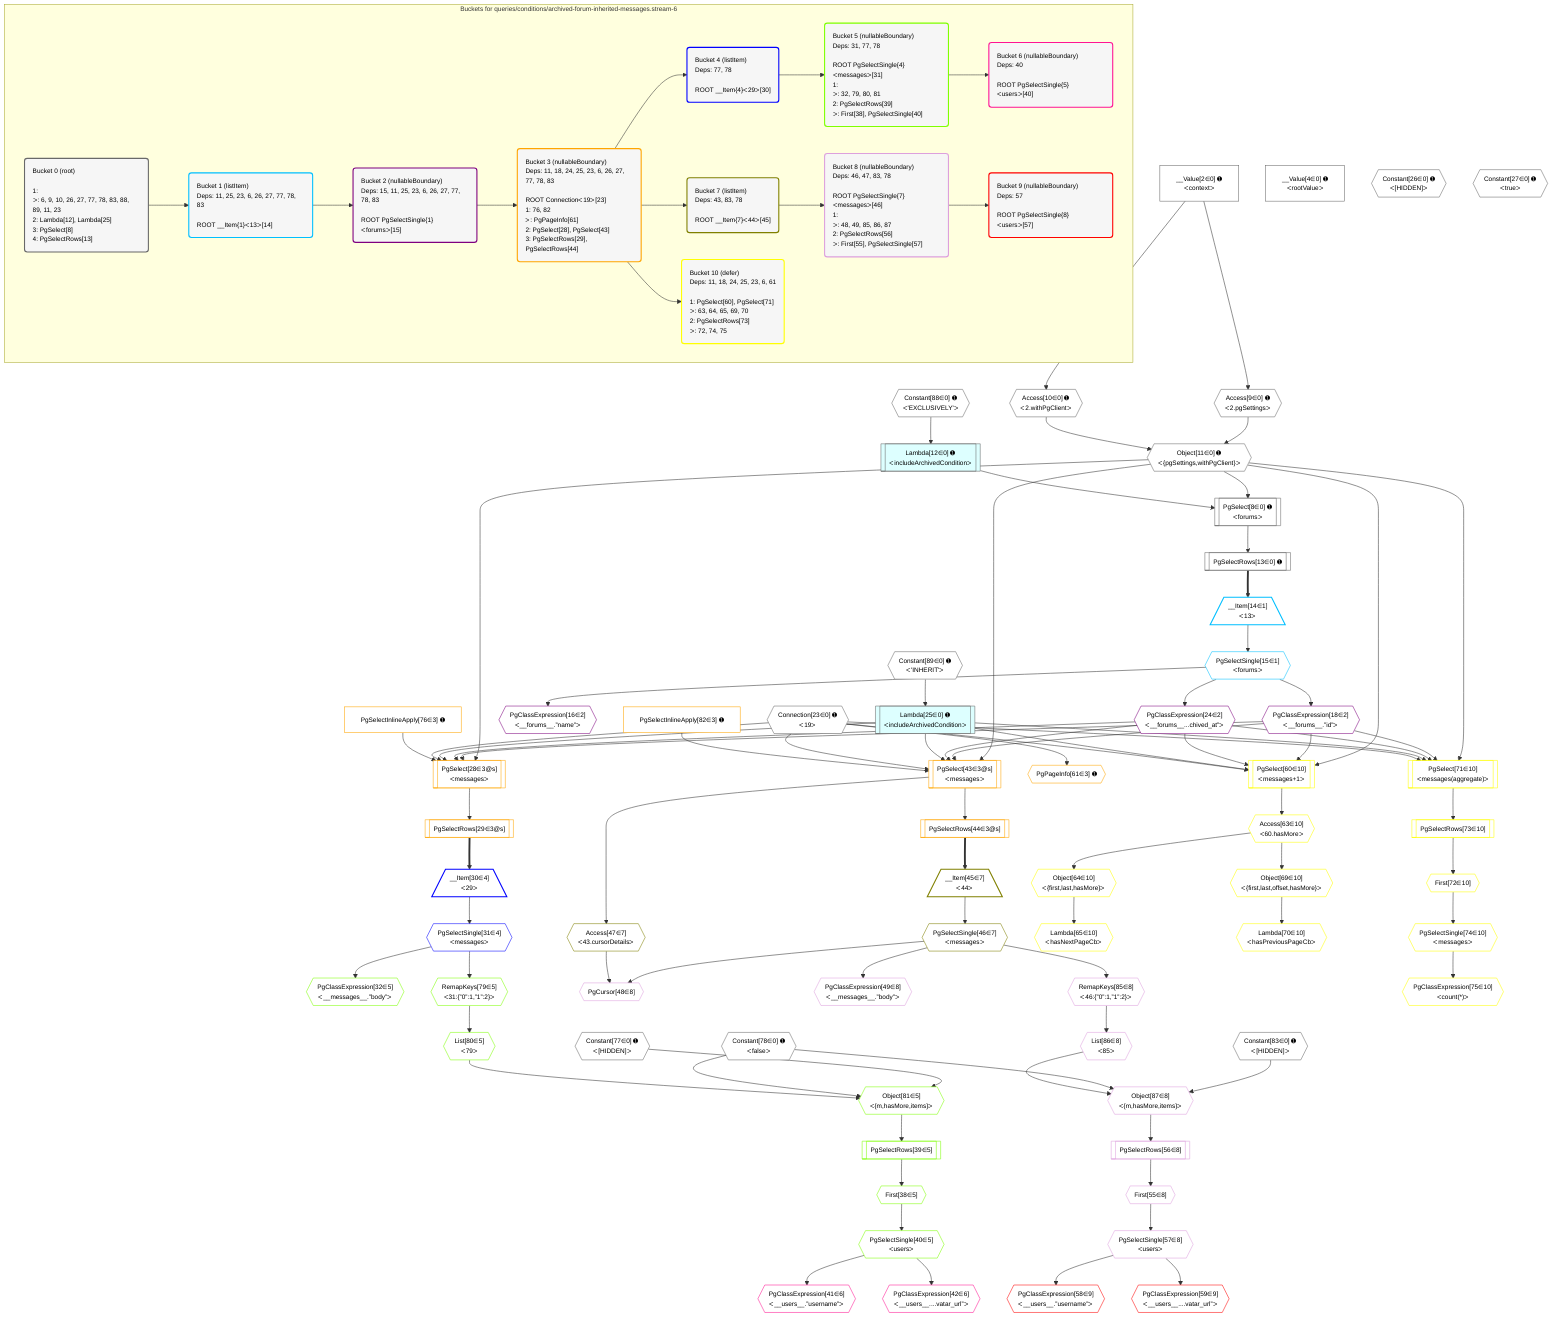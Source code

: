 %%{init: {'themeVariables': { 'fontSize': '12px'}}}%%
graph TD
    classDef path fill:#eee,stroke:#000,color:#000
    classDef plan fill:#fff,stroke-width:1px,color:#000
    classDef itemplan fill:#fff,stroke-width:2px,color:#000
    classDef unbatchedplan fill:#dff,stroke-width:1px,color:#000
    classDef sideeffectplan fill:#fcc,stroke-width:2px,color:#000
    classDef bucket fill:#f6f6f6,color:#000,stroke-width:2px,text-align:left


    %% plan dependencies
    PgSelect8[["PgSelect[8∈0] ➊<br />ᐸforumsᐳ"]]:::plan
    Object11{{"Object[11∈0] ➊<br />ᐸ{pgSettings,withPgClient}ᐳ"}}:::plan
    Lambda12[["Lambda[12∈0] ➊<br />ᐸincludeArchivedConditionᐳ"]]:::unbatchedplan
    Object11 & Lambda12 --> PgSelect8
    Access9{{"Access[9∈0] ➊<br />ᐸ2.pgSettingsᐳ"}}:::plan
    Access10{{"Access[10∈0] ➊<br />ᐸ2.withPgClientᐳ"}}:::plan
    Access9 & Access10 --> Object11
    Connection23{{"Connection[23∈0] ➊<br />ᐸ19ᐳ"}}:::plan
    __Value2["__Value[2∈0] ➊<br />ᐸcontextᐳ"]:::plan
    __Value2 --> Access9
    __Value2 --> Access10
    Constant88{{"Constant[88∈0] ➊<br />ᐸ'EXCLUSIVELY'ᐳ"}}:::plan
    Constant88 --> Lambda12
    PgSelectRows13[["PgSelectRows[13∈0] ➊"]]:::plan
    PgSelect8 --> PgSelectRows13
    Lambda25[["Lambda[25∈0] ➊<br />ᐸincludeArchivedConditionᐳ"]]:::unbatchedplan
    Constant89{{"Constant[89∈0] ➊<br />ᐸ'INHERIT'ᐳ"}}:::plan
    Constant89 --> Lambda25
    __Value4["__Value[4∈0] ➊<br />ᐸrootValueᐳ"]:::plan
    Constant26{{"Constant[26∈0] ➊<br />ᐸ[HIDDEN]ᐳ"}}:::plan
    Constant27{{"Constant[27∈0] ➊<br />ᐸtrueᐳ"}}:::plan
    Constant77{{"Constant[77∈0] ➊<br />ᐸ[HIDDEN]ᐳ"}}:::plan
    Constant78{{"Constant[78∈0] ➊<br />ᐸfalseᐳ"}}:::plan
    Constant83{{"Constant[83∈0] ➊<br />ᐸ[HIDDEN]ᐳ"}}:::plan
    __Item14[/"__Item[14∈1]<br />ᐸ13ᐳ"\]:::itemplan
    PgSelectRows13 ==> __Item14
    PgSelectSingle15{{"PgSelectSingle[15∈1]<br />ᐸforumsᐳ"}}:::plan
    __Item14 --> PgSelectSingle15
    PgClassExpression16{{"PgClassExpression[16∈2]<br />ᐸ__forums__.”name”ᐳ"}}:::plan
    PgSelectSingle15 --> PgClassExpression16
    PgClassExpression18{{"PgClassExpression[18∈2]<br />ᐸ__forums__.”id”ᐳ"}}:::plan
    PgSelectSingle15 --> PgClassExpression18
    PgClassExpression24{{"PgClassExpression[24∈2]<br />ᐸ__forums__...chived_at”ᐳ"}}:::plan
    PgSelectSingle15 --> PgClassExpression24
    PgSelect28[["PgSelect[28∈3@s]<br />ᐸmessagesᐳ"]]:::plan
    PgSelectInlineApply76["PgSelectInlineApply[76∈3] ➊"]:::plan
    Object11 & PgClassExpression18 & PgClassExpression24 & Lambda25 & Connection23 & PgSelectInlineApply76 --> PgSelect28
    PgSelect43[["PgSelect[43∈3@s]<br />ᐸmessagesᐳ"]]:::plan
    PgSelectInlineApply82["PgSelectInlineApply[82∈3] ➊"]:::plan
    Object11 & PgClassExpression18 & PgClassExpression24 & Lambda25 & Connection23 & PgSelectInlineApply82 --> PgSelect43
    PgSelectRows29[["PgSelectRows[29∈3@s]"]]:::plan
    PgSelect28 --> PgSelectRows29
    PgSelectRows44[["PgSelectRows[44∈3@s]"]]:::plan
    PgSelect43 --> PgSelectRows44
    PgPageInfo61{{"PgPageInfo[61∈3] ➊"}}:::plan
    Connection23 --> PgPageInfo61
    __Item30[/"__Item[30∈4]<br />ᐸ29ᐳ"\]:::itemplan
    PgSelectRows29 ==> __Item30
    PgSelectSingle31{{"PgSelectSingle[31∈4]<br />ᐸmessagesᐳ"}}:::plan
    __Item30 --> PgSelectSingle31
    Object81{{"Object[81∈5]<br />ᐸ{m,hasMore,items}ᐳ"}}:::plan
    List80{{"List[80∈5]<br />ᐸ79ᐳ"}}:::plan
    Constant77 & Constant78 & List80 --> Object81
    PgClassExpression32{{"PgClassExpression[32∈5]<br />ᐸ__messages__.”body”ᐳ"}}:::plan
    PgSelectSingle31 --> PgClassExpression32
    First38{{"First[38∈5]"}}:::plan
    PgSelectRows39[["PgSelectRows[39∈5]"]]:::plan
    PgSelectRows39 --> First38
    Object81 --> PgSelectRows39
    PgSelectSingle40{{"PgSelectSingle[40∈5]<br />ᐸusersᐳ"}}:::plan
    First38 --> PgSelectSingle40
    RemapKeys79{{"RemapKeys[79∈5]<br />ᐸ31:{”0”:1,”1”:2}ᐳ"}}:::plan
    PgSelectSingle31 --> RemapKeys79
    RemapKeys79 --> List80
    PgClassExpression41{{"PgClassExpression[41∈6]<br />ᐸ__users__.”username”ᐳ"}}:::plan
    PgSelectSingle40 --> PgClassExpression41
    PgClassExpression42{{"PgClassExpression[42∈6]<br />ᐸ__users__....vatar_url”ᐳ"}}:::plan
    PgSelectSingle40 --> PgClassExpression42
    __Item45[/"__Item[45∈7]<br />ᐸ44ᐳ"\]:::itemplan
    PgSelectRows44 ==> __Item45
    PgSelectSingle46{{"PgSelectSingle[46∈7]<br />ᐸmessagesᐳ"}}:::plan
    __Item45 --> PgSelectSingle46
    Access47{{"Access[47∈7]<br />ᐸ43.cursorDetailsᐳ"}}:::plan
    PgSelect43 --> Access47
    Object87{{"Object[87∈8]<br />ᐸ{m,hasMore,items}ᐳ"}}:::plan
    List86{{"List[86∈8]<br />ᐸ85ᐳ"}}:::plan
    Constant83 & Constant78 & List86 --> Object87
    PgCursor48{{"PgCursor[48∈8]"}}:::plan
    PgSelectSingle46 & Access47 --> PgCursor48
    PgClassExpression49{{"PgClassExpression[49∈8]<br />ᐸ__messages__.”body”ᐳ"}}:::plan
    PgSelectSingle46 --> PgClassExpression49
    First55{{"First[55∈8]"}}:::plan
    PgSelectRows56[["PgSelectRows[56∈8]"]]:::plan
    PgSelectRows56 --> First55
    Object87 --> PgSelectRows56
    PgSelectSingle57{{"PgSelectSingle[57∈8]<br />ᐸusersᐳ"}}:::plan
    First55 --> PgSelectSingle57
    RemapKeys85{{"RemapKeys[85∈8]<br />ᐸ46:{”0”:1,”1”:2}ᐳ"}}:::plan
    PgSelectSingle46 --> RemapKeys85
    RemapKeys85 --> List86
    PgClassExpression58{{"PgClassExpression[58∈9]<br />ᐸ__users__.”username”ᐳ"}}:::plan
    PgSelectSingle57 --> PgClassExpression58
    PgClassExpression59{{"PgClassExpression[59∈9]<br />ᐸ__users__....vatar_url”ᐳ"}}:::plan
    PgSelectSingle57 --> PgClassExpression59
    PgSelect60[["PgSelect[60∈10]<br />ᐸmessages+1ᐳ"]]:::plan
    Object11 & PgClassExpression18 & PgClassExpression24 & Lambda25 & Connection23 --> PgSelect60
    PgSelect71[["PgSelect[71∈10]<br />ᐸmessages(aggregate)ᐳ"]]:::plan
    Object11 & PgClassExpression18 & PgClassExpression24 & Lambda25 & Connection23 --> PgSelect71
    Object69{{"Object[69∈10]<br />ᐸ{first,last,offset,hasMore}ᐳ"}}:::plan
    Access63{{"Access[63∈10]<br />ᐸ60.hasMoreᐳ"}}:::plan
    Access63 --> Object69
    Object64{{"Object[64∈10]<br />ᐸ{first,last,hasMore}ᐳ"}}:::plan
    Access63 --> Object64
    PgSelect60 --> Access63
    Lambda65{{"Lambda[65∈10]<br />ᐸhasNextPageCbᐳ"}}:::plan
    Object64 --> Lambda65
    Lambda70{{"Lambda[70∈10]<br />ᐸhasPreviousPageCbᐳ"}}:::plan
    Object69 --> Lambda70
    First72{{"First[72∈10]"}}:::plan
    PgSelectRows73[["PgSelectRows[73∈10]"]]:::plan
    PgSelectRows73 --> First72
    PgSelect71 --> PgSelectRows73
    PgSelectSingle74{{"PgSelectSingle[74∈10]<br />ᐸmessagesᐳ"}}:::plan
    First72 --> PgSelectSingle74
    PgClassExpression75{{"PgClassExpression[75∈10]<br />ᐸcount(*)ᐳ"}}:::plan
    PgSelectSingle74 --> PgClassExpression75

    %% define steps

    subgraph "Buckets for queries/conditions/archived-forum-inherited-messages.stream-6"
    Bucket0("Bucket 0 (root)<br /><br />1: <br />ᐳ: 6, 9, 10, 26, 27, 77, 78, 83, 88, 89, 11, 23<br />2: Lambda[12], Lambda[25]<br />3: PgSelect[8]<br />4: PgSelectRows[13]"):::bucket
    classDef bucket0 stroke:#696969
    class Bucket0,__Value2,__Value4,PgSelect8,Access9,Access10,Object11,Lambda12,PgSelectRows13,Connection23,Lambda25,Constant26,Constant27,Constant77,Constant78,Constant83,Constant88,Constant89 bucket0
    Bucket1("Bucket 1 (listItem)<br />Deps: 11, 25, 23, 6, 26, 27, 77, 78, 83<br /><br />ROOT __Item{1}ᐸ13ᐳ[14]"):::bucket
    classDef bucket1 stroke:#00bfff
    class Bucket1,__Item14,PgSelectSingle15 bucket1
    Bucket2("Bucket 2 (nullableBoundary)<br />Deps: 15, 11, 25, 23, 6, 26, 27, 77, 78, 83<br /><br />ROOT PgSelectSingle{1}ᐸforumsᐳ[15]"):::bucket
    classDef bucket2 stroke:#7f007f
    class Bucket2,PgClassExpression16,PgClassExpression18,PgClassExpression24 bucket2
    Bucket3("Bucket 3 (nullableBoundary)<br />Deps: 11, 18, 24, 25, 23, 6, 26, 27, 77, 78, 83<br /><br />ROOT Connectionᐸ19ᐳ[23]<br />1: 76, 82<br />ᐳ: PgPageInfo[61]<br />2: PgSelect[28], PgSelect[43]<br />3: PgSelectRows[29], PgSelectRows[44]"):::bucket
    classDef bucket3 stroke:#ffa500
    class Bucket3,PgSelect28,PgSelectRows29,PgSelect43,PgSelectRows44,PgPageInfo61,PgSelectInlineApply76,PgSelectInlineApply82 bucket3
    Bucket4("Bucket 4 (listItem)<br />Deps: 77, 78<br /><br />ROOT __Item{4}ᐸ29ᐳ[30]"):::bucket
    classDef bucket4 stroke:#0000ff
    class Bucket4,__Item30,PgSelectSingle31 bucket4
    Bucket5("Bucket 5 (nullableBoundary)<br />Deps: 31, 77, 78<br /><br />ROOT PgSelectSingle{4}ᐸmessagesᐳ[31]<br />1: <br />ᐳ: 32, 79, 80, 81<br />2: PgSelectRows[39]<br />ᐳ: First[38], PgSelectSingle[40]"):::bucket
    classDef bucket5 stroke:#7fff00
    class Bucket5,PgClassExpression32,First38,PgSelectRows39,PgSelectSingle40,RemapKeys79,List80,Object81 bucket5
    Bucket6("Bucket 6 (nullableBoundary)<br />Deps: 40<br /><br />ROOT PgSelectSingle{5}ᐸusersᐳ[40]"):::bucket
    classDef bucket6 stroke:#ff1493
    class Bucket6,PgClassExpression41,PgClassExpression42 bucket6
    Bucket7("Bucket 7 (listItem)<br />Deps: 43, 83, 78<br /><br />ROOT __Item{7}ᐸ44ᐳ[45]"):::bucket
    classDef bucket7 stroke:#808000
    class Bucket7,__Item45,PgSelectSingle46,Access47 bucket7
    Bucket8("Bucket 8 (nullableBoundary)<br />Deps: 46, 47, 83, 78<br /><br />ROOT PgSelectSingle{7}ᐸmessagesᐳ[46]<br />1: <br />ᐳ: 48, 49, 85, 86, 87<br />2: PgSelectRows[56]<br />ᐳ: First[55], PgSelectSingle[57]"):::bucket
    classDef bucket8 stroke:#dda0dd
    class Bucket8,PgCursor48,PgClassExpression49,First55,PgSelectRows56,PgSelectSingle57,RemapKeys85,List86,Object87 bucket8
    Bucket9("Bucket 9 (nullableBoundary)<br />Deps: 57<br /><br />ROOT PgSelectSingle{8}ᐸusersᐳ[57]"):::bucket
    classDef bucket9 stroke:#ff0000
    class Bucket9,PgClassExpression58,PgClassExpression59 bucket9
    Bucket10("Bucket 10 (defer)<br />Deps: 11, 18, 24, 25, 23, 6, 61<br /><br />1: PgSelect[60], PgSelect[71]<br />ᐳ: 63, 64, 65, 69, 70<br />2: PgSelectRows[73]<br />ᐳ: 72, 74, 75"):::bucket
    classDef bucket10 stroke:#ffff00
    class Bucket10,PgSelect60,Access63,Object64,Lambda65,Object69,Lambda70,PgSelect71,First72,PgSelectRows73,PgSelectSingle74,PgClassExpression75 bucket10
    Bucket0 --> Bucket1
    Bucket1 --> Bucket2
    Bucket2 --> Bucket3
    Bucket3 --> Bucket4 & Bucket7 & Bucket10
    Bucket4 --> Bucket5
    Bucket5 --> Bucket6
    Bucket7 --> Bucket8
    Bucket8 --> Bucket9
    end